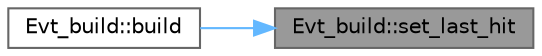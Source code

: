 digraph "Evt_build::set_last_hit"
{
 // LATEX_PDF_SIZE
  bgcolor="transparent";
  edge [fontname=Helvetica,fontsize=10,labelfontname=Helvetica,labelfontsize=10];
  node [fontname=Helvetica,fontsize=10,shape=box,height=0.2,width=0.4];
  rankdir="RL";
  Node1 [id="Node000001",label="Evt_build::set_last_hit",height=0.2,width=0.4,color="gray40", fillcolor="grey60", style="filled", fontcolor="black",tooltip=" "];
  Node1 -> Node2 [id="edge1_Node000001_Node000002",dir="back",color="steelblue1",style="solid",tooltip=" "];
  Node2 [id="Node000002",label="Evt_build::build",height=0.2,width=0.4,color="grey40", fillcolor="white", style="filled",URL="$class_evt__build.html#a67e2e1a11b2b5823095e5555c87d658b",tooltip=" "];
}
